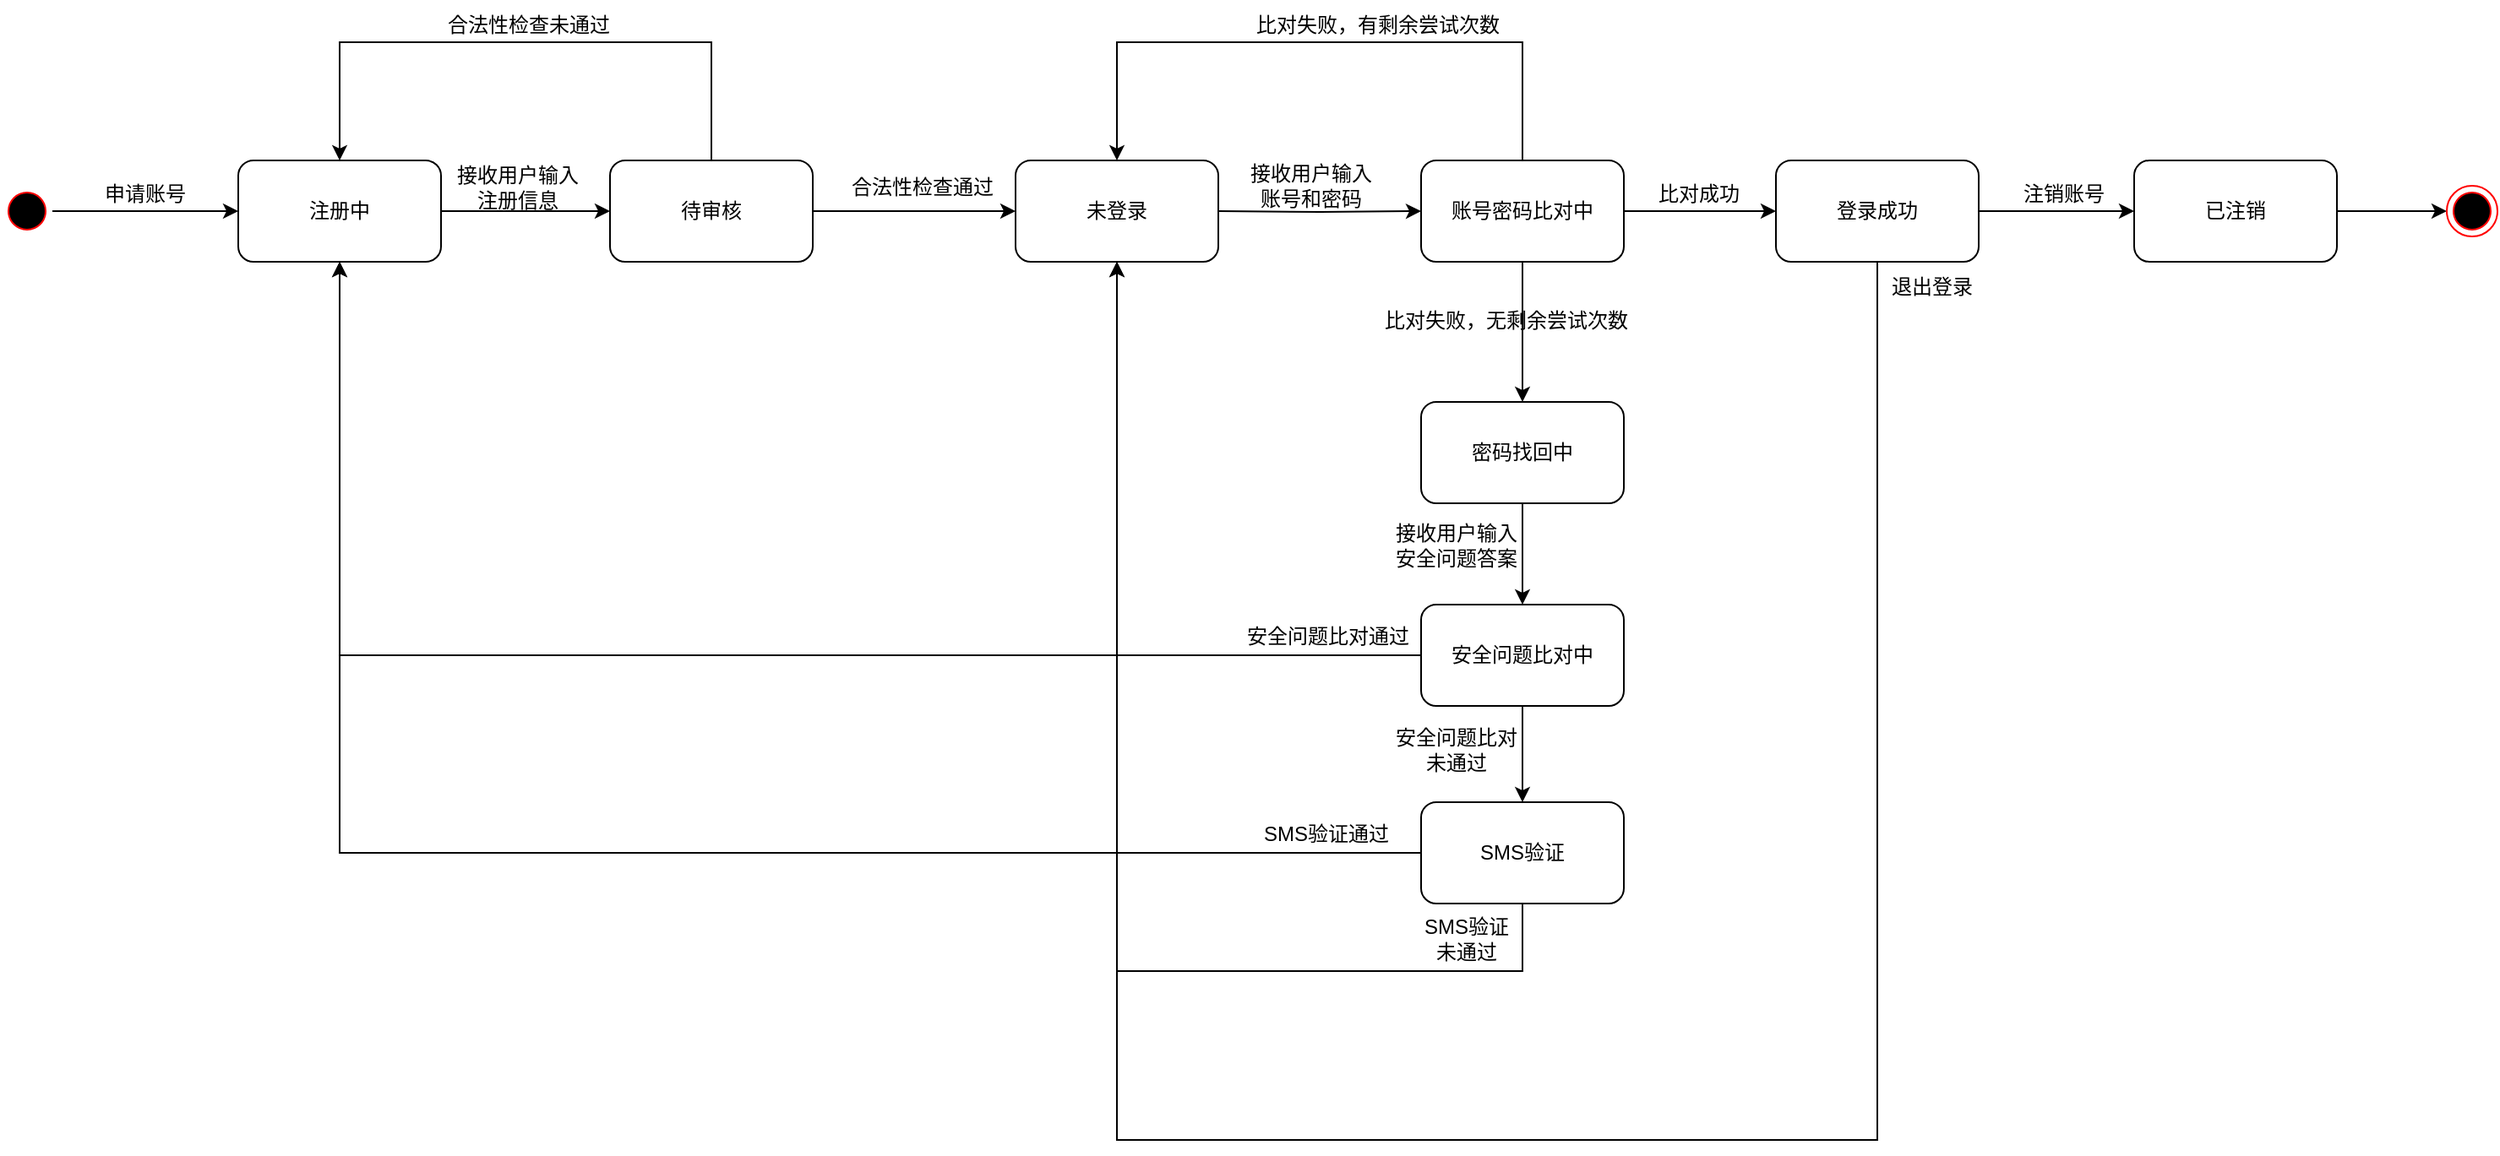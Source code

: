 <mxfile version="22.1.18" type="github">
  <diagram name="第 1 页" id="WLKe82YckZ-AthvR6e3o">
    <mxGraphModel dx="1614" dy="832" grid="1" gridSize="10" guides="1" tooltips="1" connect="1" arrows="1" fold="1" page="1" pageScale="1" pageWidth="827" pageHeight="1169" math="0" shadow="0">
      <root>
        <mxCell id="0" />
        <mxCell id="1" parent="0" />
        <mxCell id="-nO4xTUv9DtAdoL6QTUD-12" style="edgeStyle=orthogonalEdgeStyle;rounded=0;orthogonalLoop=1;jettySize=auto;html=1;entryX=0;entryY=0.5;entryDx=0;entryDy=0;" parent="1" source="-nO4xTUv9DtAdoL6QTUD-2" target="-nO4xTUv9DtAdoL6QTUD-11" edge="1">
          <mxGeometry relative="1" as="geometry" />
        </mxCell>
        <mxCell id="-nO4xTUv9DtAdoL6QTUD-2" value="注册中" style="rounded=1;whiteSpace=wrap;html=1;" parent="1" vertex="1">
          <mxGeometry x="190" y="270" width="120" height="60" as="geometry" />
        </mxCell>
        <mxCell id="-nO4xTUv9DtAdoL6QTUD-10" style="edgeStyle=orthogonalEdgeStyle;rounded=0;orthogonalLoop=1;jettySize=auto;html=1;" parent="1" source="-nO4xTUv9DtAdoL6QTUD-5" target="-nO4xTUv9DtAdoL6QTUD-2" edge="1">
          <mxGeometry relative="1" as="geometry" />
        </mxCell>
        <mxCell id="-nO4xTUv9DtAdoL6QTUD-5" value="" style="ellipse;html=1;shape=startState;fillColor=#000000;strokeColor=#ff0000;" parent="1" vertex="1">
          <mxGeometry x="50" y="285" width="30" height="30" as="geometry" />
        </mxCell>
        <mxCell id="-nO4xTUv9DtAdoL6QTUD-9" value="申请账号" style="text;html=1;strokeColor=none;fillColor=none;align=center;verticalAlign=middle;whiteSpace=wrap;rounded=0;" parent="1" vertex="1">
          <mxGeometry x="70" y="275" width="130" height="30" as="geometry" />
        </mxCell>
        <mxCell id="c7W4a8QBwN7Kt888F0p5-2" style="edgeStyle=orthogonalEdgeStyle;rounded=0;orthogonalLoop=1;jettySize=auto;html=1;exitX=0.5;exitY=0;exitDx=0;exitDy=0;entryX=0.5;entryY=0;entryDx=0;entryDy=0;" parent="1" source="-nO4xTUv9DtAdoL6QTUD-11" target="-nO4xTUv9DtAdoL6QTUD-2" edge="1">
          <mxGeometry relative="1" as="geometry">
            <Array as="points">
              <mxPoint x="470" y="200" />
              <mxPoint x="250" y="200" />
            </Array>
          </mxGeometry>
        </mxCell>
        <mxCell id="l6yJgwb1NW9B_2ungp-H-44" style="edgeStyle=orthogonalEdgeStyle;rounded=0;orthogonalLoop=1;jettySize=auto;html=1;entryX=0;entryY=0.5;entryDx=0;entryDy=0;" parent="1" source="-nO4xTUv9DtAdoL6QTUD-11" target="-nO4xTUv9DtAdoL6QTUD-17" edge="1">
          <mxGeometry relative="1" as="geometry" />
        </mxCell>
        <mxCell id="-nO4xTUv9DtAdoL6QTUD-11" value="待审核" style="rounded=1;whiteSpace=wrap;html=1;" parent="1" vertex="1">
          <mxGeometry x="410" y="270" width="120" height="60" as="geometry" />
        </mxCell>
        <mxCell id="-nO4xTUv9DtAdoL6QTUD-13" value="接收用户输入&lt;br&gt;注册信息" style="text;html=1;align=center;verticalAlign=middle;resizable=0;points=[];autosize=1;strokeColor=none;fillColor=none;" parent="1" vertex="1">
          <mxGeometry x="305" y="266" width="100" height="40" as="geometry" />
        </mxCell>
        <mxCell id="-nO4xTUv9DtAdoL6QTUD-17" value="未登录" style="rounded=1;whiteSpace=wrap;html=1;" parent="1" vertex="1">
          <mxGeometry x="650" y="270" width="120" height="60" as="geometry" />
        </mxCell>
        <mxCell id="-nO4xTUv9DtAdoL6QTUD-20" value="合法性检查通过" style="text;html=1;strokeColor=none;fillColor=none;align=center;verticalAlign=middle;whiteSpace=wrap;rounded=0;" parent="1" vertex="1">
          <mxGeometry x="530" y="271" width="130" height="30" as="geometry" />
        </mxCell>
        <mxCell id="-nO4xTUv9DtAdoL6QTUD-21" style="edgeStyle=orthogonalEdgeStyle;rounded=0;orthogonalLoop=1;jettySize=auto;html=1;" parent="1" target="-nO4xTUv9DtAdoL6QTUD-23" edge="1">
          <mxGeometry relative="1" as="geometry">
            <mxPoint x="770" y="300" as="sourcePoint" />
          </mxGeometry>
        </mxCell>
        <mxCell id="-nO4xTUv9DtAdoL6QTUD-22" style="edgeStyle=orthogonalEdgeStyle;rounded=0;orthogonalLoop=1;jettySize=auto;html=1;entryX=0;entryY=0.5;entryDx=0;entryDy=0;" parent="1" source="-nO4xTUv9DtAdoL6QTUD-23" target="-nO4xTUv9DtAdoL6QTUD-24" edge="1">
          <mxGeometry relative="1" as="geometry" />
        </mxCell>
        <mxCell id="c7W4a8QBwN7Kt888F0p5-9" style="edgeStyle=orthogonalEdgeStyle;rounded=0;orthogonalLoop=1;jettySize=auto;html=1;entryX=0.5;entryY=0;entryDx=0;entryDy=0;" parent="1" source="-nO4xTUv9DtAdoL6QTUD-23" target="-nO4xTUv9DtAdoL6QTUD-17" edge="1">
          <mxGeometry relative="1" as="geometry">
            <Array as="points">
              <mxPoint x="950" y="200" />
              <mxPoint x="710" y="200" />
            </Array>
          </mxGeometry>
        </mxCell>
        <mxCell id="l6yJgwb1NW9B_2ungp-H-5" style="edgeStyle=orthogonalEdgeStyle;rounded=0;orthogonalLoop=1;jettySize=auto;html=1;entryX=0.5;entryY=0;entryDx=0;entryDy=0;" parent="1" source="-nO4xTUv9DtAdoL6QTUD-23" target="c7W4a8QBwN7Kt888F0p5-11" edge="1">
          <mxGeometry relative="1" as="geometry" />
        </mxCell>
        <mxCell id="-nO4xTUv9DtAdoL6QTUD-23" value="账号密码比对中" style="rounded=1;whiteSpace=wrap;html=1;" parent="1" vertex="1">
          <mxGeometry x="890" y="270" width="120" height="60" as="geometry" />
        </mxCell>
        <mxCell id="l6yJgwb1NW9B_2ungp-H-33" style="edgeStyle=orthogonalEdgeStyle;rounded=0;orthogonalLoop=1;jettySize=auto;html=1;entryX=0;entryY=0.5;entryDx=0;entryDy=0;" parent="1" source="-nO4xTUv9DtAdoL6QTUD-24" target="l6yJgwb1NW9B_2ungp-H-32" edge="1">
          <mxGeometry relative="1" as="geometry" />
        </mxCell>
        <mxCell id="lPNuXroq6cXJorA_scXH-1" style="edgeStyle=orthogonalEdgeStyle;rounded=0;orthogonalLoop=1;jettySize=auto;html=1;entryX=0.5;entryY=1;entryDx=0;entryDy=0;" edge="1" parent="1" source="-nO4xTUv9DtAdoL6QTUD-24" target="-nO4xTUv9DtAdoL6QTUD-17">
          <mxGeometry relative="1" as="geometry">
            <Array as="points">
              <mxPoint x="1160" y="850" />
              <mxPoint x="710" y="850" />
            </Array>
          </mxGeometry>
        </mxCell>
        <mxCell id="-nO4xTUv9DtAdoL6QTUD-24" value="登录成功" style="rounded=1;whiteSpace=wrap;html=1;" parent="1" vertex="1">
          <mxGeometry x="1100" y="270" width="120" height="60" as="geometry" />
        </mxCell>
        <mxCell id="-nO4xTUv9DtAdoL6QTUD-25" value="比对成功" style="text;html=1;align=center;verticalAlign=middle;resizable=0;points=[];autosize=1;strokeColor=none;fillColor=none;" parent="1" vertex="1">
          <mxGeometry x="1019" y="275" width="70" height="30" as="geometry" />
        </mxCell>
        <mxCell id="-nO4xTUv9DtAdoL6QTUD-26" value="接收用户输入&lt;br&gt;账号和密码" style="text;html=1;strokeColor=none;fillColor=none;align=center;verticalAlign=middle;whiteSpace=wrap;rounded=0;" parent="1" vertex="1">
          <mxGeometry x="760" y="270" width="130" height="30" as="geometry" />
        </mxCell>
        <mxCell id="c7W4a8QBwN7Kt888F0p5-3" value="合法性检查未通过" style="text;html=1;strokeColor=none;fillColor=none;align=center;verticalAlign=middle;whiteSpace=wrap;rounded=0;" parent="1" vertex="1">
          <mxGeometry x="287" y="175" width="150" height="30" as="geometry" />
        </mxCell>
        <mxCell id="c7W4a8QBwN7Kt888F0p5-8" value="比对失败，无剩余尝试次数" style="text;html=1;strokeColor=none;fillColor=none;align=center;verticalAlign=middle;whiteSpace=wrap;rounded=0;" parent="1" vertex="1">
          <mxGeometry x="855.5" y="350" width="169" height="30" as="geometry" />
        </mxCell>
        <mxCell id="c7W4a8QBwN7Kt888F0p5-10" value="比对失败，有剩余尝试次数" style="text;html=1;strokeColor=none;fillColor=none;align=center;verticalAlign=middle;whiteSpace=wrap;rounded=0;" parent="1" vertex="1">
          <mxGeometry x="780" y="175" width="169" height="30" as="geometry" />
        </mxCell>
        <mxCell id="c7W4a8QBwN7Kt888F0p5-20" style="edgeStyle=orthogonalEdgeStyle;rounded=0;orthogonalLoop=1;jettySize=auto;html=1;" parent="1" source="c7W4a8QBwN7Kt888F0p5-11" target="c7W4a8QBwN7Kt888F0p5-19" edge="1">
          <mxGeometry relative="1" as="geometry" />
        </mxCell>
        <mxCell id="c7W4a8QBwN7Kt888F0p5-11" value="密码找回中" style="rounded=1;whiteSpace=wrap;html=1;" parent="1" vertex="1">
          <mxGeometry x="890" y="413" width="120" height="60" as="geometry" />
        </mxCell>
        <mxCell id="l6yJgwb1NW9B_2ungp-H-15" style="edgeStyle=orthogonalEdgeStyle;rounded=0;orthogonalLoop=1;jettySize=auto;html=1;exitX=0;exitY=0.5;exitDx=0;exitDy=0;entryX=0.5;entryY=1;entryDx=0;entryDy=0;" parent="1" source="c7W4a8QBwN7Kt888F0p5-19" target="-nO4xTUv9DtAdoL6QTUD-2" edge="1">
          <mxGeometry relative="1" as="geometry" />
        </mxCell>
        <mxCell id="l6yJgwb1NW9B_2ungp-H-18" style="edgeStyle=orthogonalEdgeStyle;rounded=0;orthogonalLoop=1;jettySize=auto;html=1;" parent="1" source="c7W4a8QBwN7Kt888F0p5-19" target="l6yJgwb1NW9B_2ungp-H-17" edge="1">
          <mxGeometry relative="1" as="geometry" />
        </mxCell>
        <mxCell id="c7W4a8QBwN7Kt888F0p5-19" value="安全问题比对中" style="rounded=1;whiteSpace=wrap;html=1;" parent="1" vertex="1">
          <mxGeometry x="890" y="533" width="120" height="60" as="geometry" />
        </mxCell>
        <mxCell id="c7W4a8QBwN7Kt888F0p5-21" value="接收用户输入&lt;br&gt;安全问题答案" style="text;html=1;strokeColor=none;fillColor=none;align=center;verticalAlign=middle;whiteSpace=wrap;rounded=0;" parent="1" vertex="1">
          <mxGeometry x="865.5" y="483" width="90" height="30" as="geometry" />
        </mxCell>
        <mxCell id="l6yJgwb1NW9B_2ungp-H-4" value="安全问题比对通过" style="text;html=1;strokeColor=none;fillColor=none;align=center;verticalAlign=middle;whiteSpace=wrap;rounded=0;" parent="1" vertex="1">
          <mxGeometry x="750" y="537" width="170" height="30" as="geometry" />
        </mxCell>
        <mxCell id="l6yJgwb1NW9B_2ungp-H-24" style="edgeStyle=orthogonalEdgeStyle;rounded=0;orthogonalLoop=1;jettySize=auto;html=1;entryX=0.5;entryY=1;entryDx=0;entryDy=0;" parent="1" source="l6yJgwb1NW9B_2ungp-H-17" target="-nO4xTUv9DtAdoL6QTUD-2" edge="1">
          <mxGeometry relative="1" as="geometry" />
        </mxCell>
        <mxCell id="l6yJgwb1NW9B_2ungp-H-41" style="edgeStyle=orthogonalEdgeStyle;rounded=0;orthogonalLoop=1;jettySize=auto;html=1;entryX=0.5;entryY=1;entryDx=0;entryDy=0;" parent="1" source="l6yJgwb1NW9B_2ungp-H-17" target="-nO4xTUv9DtAdoL6QTUD-17" edge="1">
          <mxGeometry relative="1" as="geometry">
            <Array as="points">
              <mxPoint x="950" y="750" />
              <mxPoint x="710" y="750" />
            </Array>
          </mxGeometry>
        </mxCell>
        <mxCell id="l6yJgwb1NW9B_2ungp-H-17" value="SMS验证" style="rounded=1;whiteSpace=wrap;html=1;" parent="1" vertex="1">
          <mxGeometry x="890" y="650" width="120" height="60" as="geometry" />
        </mxCell>
        <mxCell id="l6yJgwb1NW9B_2ungp-H-22" value="安全问题比对&lt;br&gt;未通过" style="text;html=1;strokeColor=none;fillColor=none;align=center;verticalAlign=middle;whiteSpace=wrap;rounded=0;" parent="1" vertex="1">
          <mxGeometry x="825.5" y="604" width="170" height="30" as="geometry" />
        </mxCell>
        <mxCell id="l6yJgwb1NW9B_2ungp-H-25" value="SMS验证通过" style="text;html=1;strokeColor=none;fillColor=none;align=center;verticalAlign=middle;whiteSpace=wrap;rounded=0;" parent="1" vertex="1">
          <mxGeometry x="749" y="654" width="170" height="30" as="geometry" />
        </mxCell>
        <mxCell id="l6yJgwb1NW9B_2ungp-H-37" style="edgeStyle=orthogonalEdgeStyle;rounded=0;orthogonalLoop=1;jettySize=auto;html=1;entryX=0;entryY=0.5;entryDx=0;entryDy=0;" parent="1" source="l6yJgwb1NW9B_2ungp-H-32" target="l6yJgwb1NW9B_2ungp-H-36" edge="1">
          <mxGeometry relative="1" as="geometry" />
        </mxCell>
        <mxCell id="l6yJgwb1NW9B_2ungp-H-32" value="已注销" style="rounded=1;whiteSpace=wrap;html=1;" parent="1" vertex="1">
          <mxGeometry x="1312" y="270" width="120" height="60" as="geometry" />
        </mxCell>
        <mxCell id="l6yJgwb1NW9B_2ungp-H-34" value="注销账号" style="text;html=1;align=center;verticalAlign=middle;resizable=0;points=[];autosize=1;strokeColor=none;fillColor=none;" parent="1" vertex="1">
          <mxGeometry x="1235" y="275" width="70" height="30" as="geometry" />
        </mxCell>
        <mxCell id="l6yJgwb1NW9B_2ungp-H-36" value="" style="ellipse;html=1;shape=endState;fillColor=#000000;strokeColor=#ff0000;" parent="1" vertex="1">
          <mxGeometry x="1497" y="285" width="30" height="30" as="geometry" />
        </mxCell>
        <mxCell id="l6yJgwb1NW9B_2ungp-H-42" value="SMS验证&lt;br&gt;未通过" style="text;html=1;strokeColor=none;fillColor=none;align=center;verticalAlign=middle;whiteSpace=wrap;rounded=0;" parent="1" vertex="1">
          <mxGeometry x="831.5" y="716" width="170" height="30" as="geometry" />
        </mxCell>
        <mxCell id="lPNuXroq6cXJorA_scXH-2" value="退出登录" style="text;html=1;align=center;verticalAlign=middle;resizable=0;points=[];autosize=1;strokeColor=none;fillColor=none;" vertex="1" parent="1">
          <mxGeometry x="1157" y="330" width="70" height="30" as="geometry" />
        </mxCell>
      </root>
    </mxGraphModel>
  </diagram>
</mxfile>
